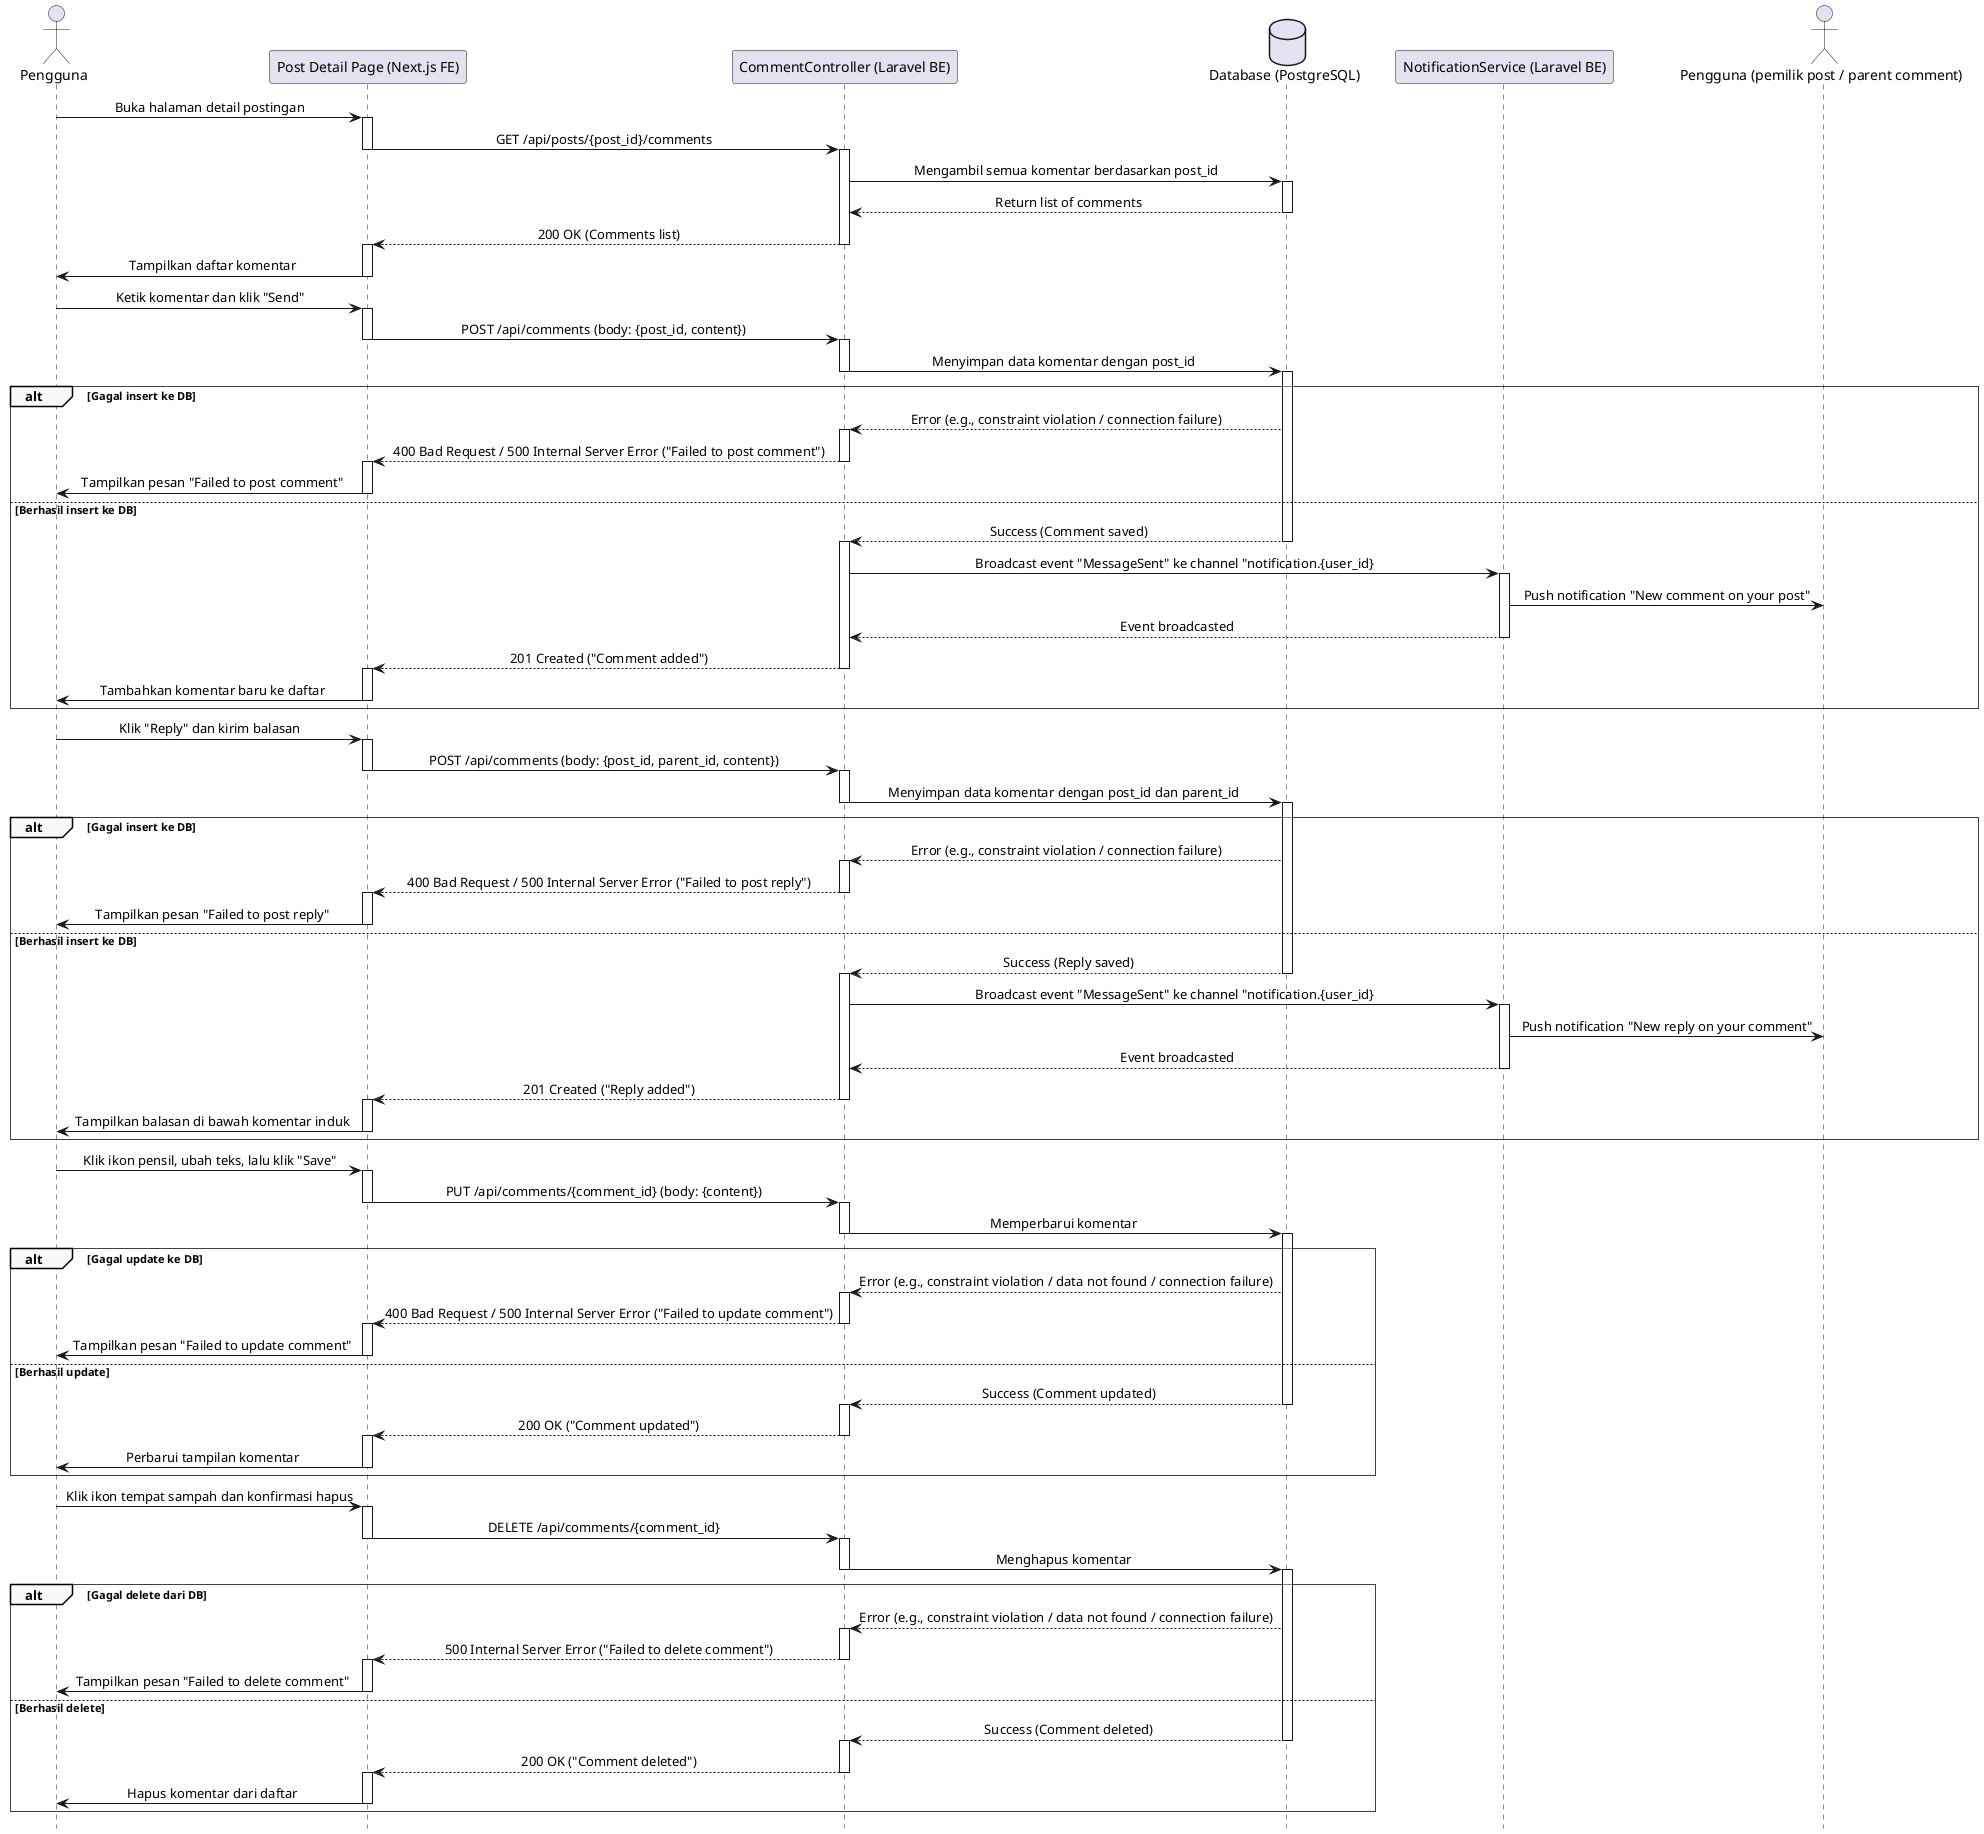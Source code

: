 @startuml
' === Styling ===
skinparam sequence {
    LifelineFooterStrategy none
    MessageAlign center
    ArrowThickness 1
    ParticipantPadding 20
    GroupBorderThickness 0.5
    GroupBackgroundColor #F9F9F9
}
hide footbox


' === Participants ===
actor Pengguna
participant "Post Detail Page (Next.js FE)" as FE
participant "CommentController (Laravel BE)" as BE
database "Database (PostgreSQL)" as DB
participant "NotificationService (Laravel BE)" as NS
actor "Pengguna (pemilik post / parent comment)" as FE_Adopter

' === Normal Flow: Membuka Halaman Komentar ===
Pengguna -> FE: Buka halaman detail postingan
activate FE
FE -> BE: GET /api/posts/{post_id}/comments
deactivate FE
activate BE
BE -> DB: Mengambil semua komentar berdasarkan post_id
activate DB
DB --> BE: Return list of comments
deactivate DB
BE --> FE: 200 OK (Comments list)
deactivate BE
activate FE
FE -> Pengguna: Tampilkan daftar komentar
deactivate FE


' === Flow 3: Menambah Komentar Baru ===
Pengguna -> FE: Ketik komentar dan klik "Send"
activate FE
FE -> BE: POST /api/comments (body: {post_id, content})
deactivate FE
activate BE
BE -> DB: Menyimpan data komentar dengan post_id
deactivate BE
activate DB
alt Gagal insert ke DB
    DB --> BE: Error (e.g., constraint violation / connection failure)
    activate BE
    BE --> FE: 400 Bad Request / 500 Internal Server Error ("Failed to post comment")
    deactivate BE
    activate FE
    FE -> Pengguna: Tampilkan pesan "Failed to post comment"
    deactivate FE
else Berhasil insert ke DB
    DB --> BE: Success (Comment saved)
    deactivate DB
    activate BE

    BE -> NS: Broadcast event "MessageSent" ke channel "notification.{user_id}
    activate NS
    NS -> FE_Adopter: Push notification "New comment on your post"
    NS --> BE: Event broadcasted

    deactivate NS

    BE --> FE: 201 Created ("Comment added")
    deactivate BE
    activate FE
    FE -> Pengguna: Tambahkan komentar baru ke daftar
    deactivate FE
end


' === Flow 4: Membalas Komentar ===
Pengguna -> FE: Klik "Reply" dan kirim balasan
activate FE
FE -> BE: POST /api/comments (body: {post_id, parent_id, content})
deactivate FE
activate BE
BE -> DB: Menyimpan data komentar dengan post_id dan parent_id
deactivate BE
activate DB
alt Gagal insert ke DB
    DB --> BE: Error (e.g., constraint violation / connection failure)
    activate BE

    BE --> FE: 400 Bad Request / 500 Internal Server Error ("Failed to post reply")
    deactivate BE
    activate FE
    FE -> Pengguna: Tampilkan pesan "Failed to post reply"
    deactivate FE
else Berhasil insert ke DB
    DB --> BE: Success (Reply saved)
    deactivate DB
    activate BE

    BE -> NS: Broadcast event "MessageSent" ke channel "notification.{user_id}
    activate NS
    NS -> FE_Adopter: Push notification "New reply on your comment"
    NS --> BE: Event broadcasted
    deactivate NS

    BE --> FE: 201 Created ("Reply added")
    deactivate BE
    activate FE
    FE -> Pengguna: Tampilkan balasan di bawah komentar induk
    deactivate FE
end


' === Flow 5: Mengedit Komentar ===
Pengguna -> FE: Klik ikon pensil, ubah teks, lalu klik "Save"
activate FE
FE -> BE: PUT /api/comments/{comment_id} (body: {content})
deactivate FE
activate BE
BE -> DB: Memperbarui komentar
deactivate BE
activate DB
alt Gagal update ke DB
    DB --> BE: Error (e.g., constraint violation / data not found / connection failure)
    activate BE
    BE --> FE: 400 Bad Request / 500 Internal Server Error ("Failed to update comment")
    deactivate BE
    activate FE
    FE -> Pengguna: Tampilkan pesan "Failed to update comment"
    deactivate FE
else Berhasil update
    DB --> BE: Success (Comment updated)
    deactivate DB
    activate BE
    BE --> FE: 200 OK ("Comment updated")
    deactivate BE
    activate FE
    FE -> Pengguna: Perbarui tampilan komentar
    deactivate FE
end


' === Flow 6: Menghapus Komentar ===
Pengguna -> FE: Klik ikon tempat sampah dan konfirmasi hapus
activate FE
FE -> BE: DELETE /api/comments/{comment_id}
deactivate FE
activate BE
BE -> DB: Menghapus komentar
deactivate BE
activate DB
alt Gagal delete dari DB
    DB --> BE: Error (e.g., constraint violation / data not found / connection failure)
    activate BE
    BE --> FE: 500 Internal Server Error ("Failed to delete comment")
    deactivate BE
    activate FE
    FE -> Pengguna: Tampilkan pesan "Failed to delete comment"
    deactivate FE
else Berhasil delete
    DB --> BE: Success (Comment deleted)
    deactivate DB
    activate BE
    BE --> FE: 200 OK ("Comment deleted")
    deactivate BE
    activate FE
    FE -> Pengguna: Hapus komentar dari daftar
    deactivate FE
end

@enduml
